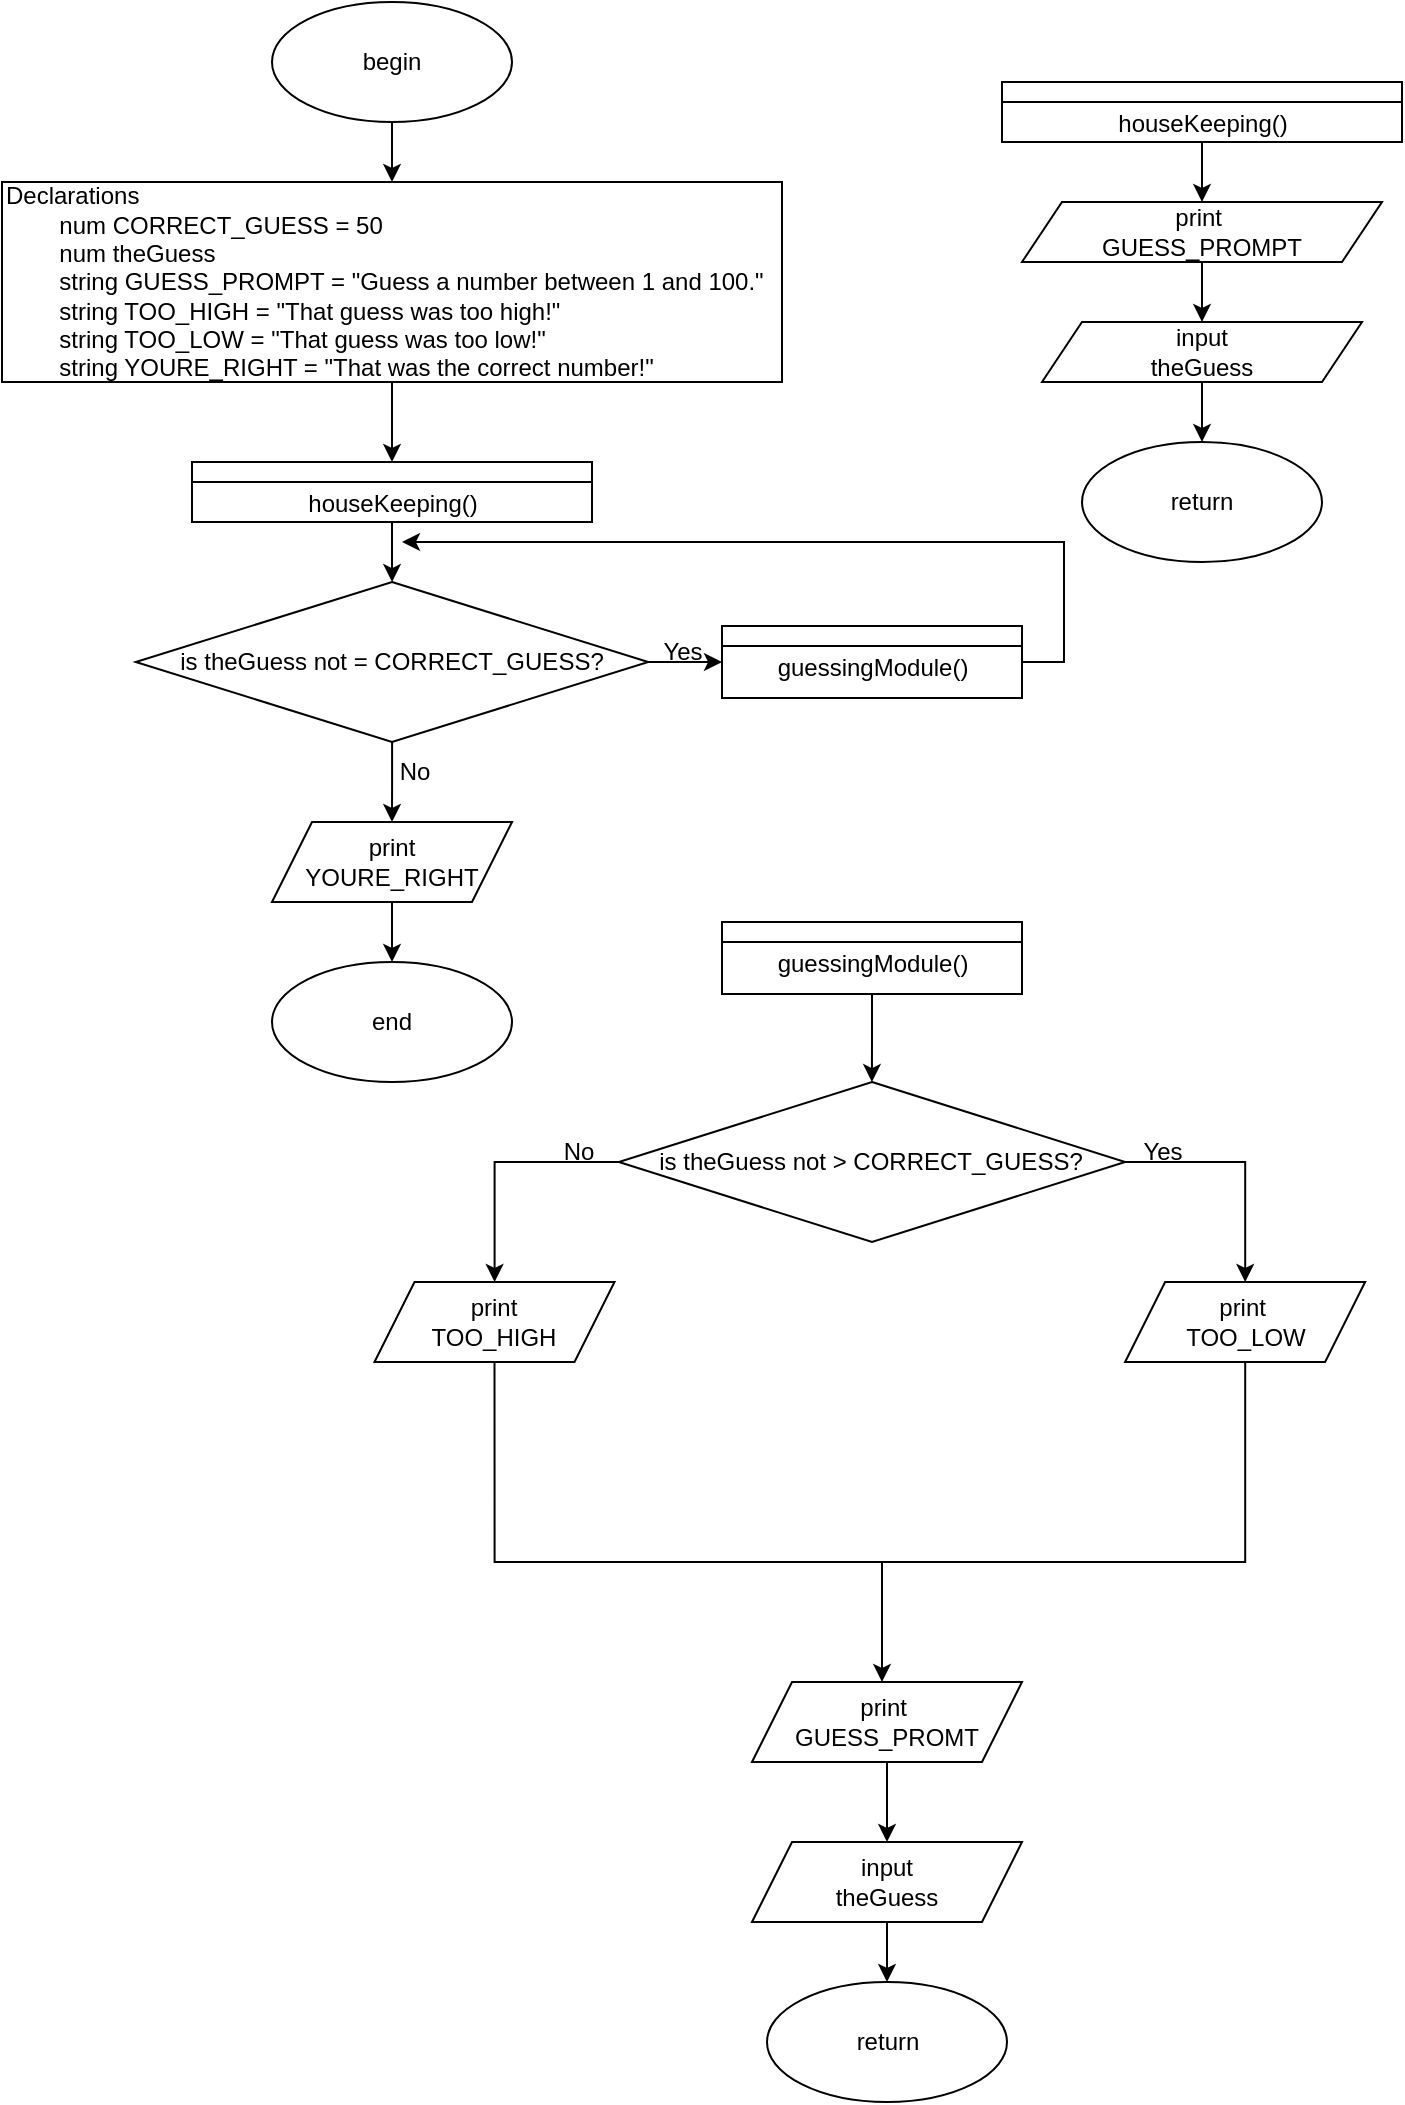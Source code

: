 <mxfile version="26.2.2">
  <diagram name="Page-1" id="K8ztFHSU1ajAmN4sSZ_9">
    <mxGraphModel dx="1092" dy="825" grid="1" gridSize="10" guides="1" tooltips="1" connect="1" arrows="1" fold="1" page="1" pageScale="1" pageWidth="850" pageHeight="1100" math="0" shadow="0">
      <root>
        <mxCell id="0" />
        <mxCell id="1" parent="0" />
        <mxCell id="jpTpJqjGXg7uticGvrLC-4" value="" style="edgeStyle=orthogonalEdgeStyle;rounded=0;orthogonalLoop=1;jettySize=auto;html=1;" edge="1" parent="1" source="jpTpJqjGXg7uticGvrLC-1" target="jpTpJqjGXg7uticGvrLC-3">
          <mxGeometry relative="1" as="geometry" />
        </mxCell>
        <mxCell id="jpTpJqjGXg7uticGvrLC-1" value="begin" style="ellipse;whiteSpace=wrap;html=1;" vertex="1" parent="1">
          <mxGeometry x="145" width="120" height="60" as="geometry" />
        </mxCell>
        <mxCell id="jpTpJqjGXg7uticGvrLC-7" value="" style="edgeStyle=orthogonalEdgeStyle;rounded=0;orthogonalLoop=1;jettySize=auto;html=1;entryX=0.5;entryY=0;entryDx=0;entryDy=0;" edge="1" parent="1" source="jpTpJqjGXg7uticGvrLC-3" target="jpTpJqjGXg7uticGvrLC-5">
          <mxGeometry relative="1" as="geometry" />
        </mxCell>
        <mxCell id="jpTpJqjGXg7uticGvrLC-3" value="Declarations&lt;div&gt;&lt;span style=&quot;white-space: pre;&quot;&gt;&#x9;&lt;/span&gt;num CORRECT_GUESS = 50&lt;br&gt;&lt;/div&gt;&lt;div&gt;&lt;span style=&quot;white-space: pre;&quot;&gt;&#x9;&lt;/span&gt;num theGuess&lt;br&gt;&lt;/div&gt;&lt;div&gt;&lt;span style=&quot;white-space: pre;&quot;&gt;&#x9;&lt;/span&gt;string GUESS_PROMPT = &quot;Guess a number between 1 and 100.&quot;&lt;br&gt;&lt;/div&gt;&lt;div&gt;&lt;span style=&quot;white-space: pre;&quot;&gt;&#x9;&lt;/span&gt;string TOO_HIGH = &quot;That guess was too high!&quot;&lt;br&gt;&lt;/div&gt;&lt;div&gt;&lt;span style=&quot;white-space: pre;&quot;&gt;&#x9;&lt;/span&gt;string TOO_LOW = &quot;That guess was too low!&quot;&lt;br&gt;&lt;/div&gt;&lt;div&gt;&lt;span style=&quot;white-space: pre;&quot;&gt;&#x9;&lt;/span&gt;string YOURE_RIGHT = &quot;That was the correct number!&quot;&lt;br&gt;&lt;/div&gt;" style="rounded=0;whiteSpace=wrap;html=1;align=left;" vertex="1" parent="1">
          <mxGeometry x="10" y="90" width="390" height="100" as="geometry" />
        </mxCell>
        <mxCell id="jpTpJqjGXg7uticGvrLC-18" value="" style="edgeStyle=orthogonalEdgeStyle;rounded=0;orthogonalLoop=1;jettySize=auto;html=1;" edge="1" parent="1" source="jpTpJqjGXg7uticGvrLC-5" target="jpTpJqjGXg7uticGvrLC-16">
          <mxGeometry relative="1" as="geometry" />
        </mxCell>
        <mxCell id="jpTpJqjGXg7uticGvrLC-5" value="" style="swimlane;whiteSpace=wrap;html=1;startSize=10;movable=1;resizable=1;rotatable=1;deletable=1;editable=1;locked=0;connectable=1;" vertex="1" parent="1">
          <mxGeometry x="105" y="230" width="200" height="30" as="geometry">
            <mxRectangle x="105" y="230" width="50" height="40" as="alternateBounds" />
          </mxGeometry>
        </mxCell>
        <mxCell id="jpTpJqjGXg7uticGvrLC-6" value="houseKeeping()" style="text;html=1;align=center;verticalAlign=middle;resizable=1;points=[];autosize=1;strokeColor=none;fillColor=none;movable=1;rotatable=1;deletable=1;editable=1;locked=0;connectable=1;" vertex="1" parent="jpTpJqjGXg7uticGvrLC-5">
          <mxGeometry x="45" y="6" width="110" height="30" as="geometry" />
        </mxCell>
        <mxCell id="jpTpJqjGXg7uticGvrLC-11" value="" style="edgeStyle=orthogonalEdgeStyle;rounded=0;orthogonalLoop=1;jettySize=auto;html=1;" edge="1" parent="1" source="jpTpJqjGXg7uticGvrLC-8" target="jpTpJqjGXg7uticGvrLC-10">
          <mxGeometry relative="1" as="geometry" />
        </mxCell>
        <mxCell id="jpTpJqjGXg7uticGvrLC-8" value="" style="swimlane;whiteSpace=wrap;html=1;startSize=10;movable=1;resizable=1;rotatable=1;deletable=1;editable=1;locked=0;connectable=1;" vertex="1" parent="1">
          <mxGeometry x="510" y="40" width="200" height="30" as="geometry">
            <mxRectangle x="105" y="230" width="50" height="40" as="alternateBounds" />
          </mxGeometry>
        </mxCell>
        <mxCell id="jpTpJqjGXg7uticGvrLC-9" value="houseKeeping()" style="text;html=1;align=center;verticalAlign=middle;resizable=1;points=[];autosize=1;strokeColor=none;fillColor=none;movable=1;rotatable=1;deletable=1;editable=1;locked=0;connectable=1;" vertex="1" parent="jpTpJqjGXg7uticGvrLC-8">
          <mxGeometry x="45" y="6" width="110" height="30" as="geometry" />
        </mxCell>
        <mxCell id="jpTpJqjGXg7uticGvrLC-13" value="" style="edgeStyle=orthogonalEdgeStyle;rounded=0;orthogonalLoop=1;jettySize=auto;html=1;" edge="1" parent="1" source="jpTpJqjGXg7uticGvrLC-10" target="jpTpJqjGXg7uticGvrLC-12">
          <mxGeometry relative="1" as="geometry" />
        </mxCell>
        <mxCell id="jpTpJqjGXg7uticGvrLC-10" value="print&amp;nbsp;&lt;div&gt;GUESS_PROMPT&lt;/div&gt;" style="shape=parallelogram;perimeter=parallelogramPerimeter;whiteSpace=wrap;html=1;fixedSize=1;" vertex="1" parent="1">
          <mxGeometry x="520" y="100" width="180" height="30" as="geometry" />
        </mxCell>
        <mxCell id="jpTpJqjGXg7uticGvrLC-15" value="" style="edgeStyle=orthogonalEdgeStyle;rounded=0;orthogonalLoop=1;jettySize=auto;html=1;" edge="1" parent="1" source="jpTpJqjGXg7uticGvrLC-12" target="jpTpJqjGXg7uticGvrLC-14">
          <mxGeometry relative="1" as="geometry" />
        </mxCell>
        <mxCell id="jpTpJqjGXg7uticGvrLC-12" value="input&lt;div&gt;theGuess&lt;/div&gt;" style="shape=parallelogram;perimeter=parallelogramPerimeter;whiteSpace=wrap;html=1;fixedSize=1;" vertex="1" parent="1">
          <mxGeometry x="530" y="160" width="160" height="30" as="geometry" />
        </mxCell>
        <mxCell id="jpTpJqjGXg7uticGvrLC-14" value="return" style="ellipse;whiteSpace=wrap;html=1;" vertex="1" parent="1">
          <mxGeometry x="550" y="220" width="120" height="60" as="geometry" />
        </mxCell>
        <mxCell id="jpTpJqjGXg7uticGvrLC-45" value="" style="edgeStyle=orthogonalEdgeStyle;rounded=0;orthogonalLoop=1;jettySize=auto;html=1;" edge="1" parent="1" source="jpTpJqjGXg7uticGvrLC-16" target="jpTpJqjGXg7uticGvrLC-44">
          <mxGeometry relative="1" as="geometry" />
        </mxCell>
        <mxCell id="jpTpJqjGXg7uticGvrLC-16" value="is theGuess not = CORRECT_GUESS?" style="rhombus;whiteSpace=wrap;html=1;" vertex="1" parent="1">
          <mxGeometry x="76.88" y="290" width="256.25" height="80" as="geometry" />
        </mxCell>
        <mxCell id="jpTpJqjGXg7uticGvrLC-21" value="" style="edgeStyle=orthogonalEdgeStyle;rounded=0;orthogonalLoop=1;jettySize=auto;html=1;endArrow=none;startFill=1;startArrow=classic;" edge="1" parent="1" source="jpTpJqjGXg7uticGvrLC-19" target="jpTpJqjGXg7uticGvrLC-16">
          <mxGeometry relative="1" as="geometry" />
        </mxCell>
        <mxCell id="jpTpJqjGXg7uticGvrLC-23" style="edgeStyle=orthogonalEdgeStyle;rounded=0;orthogonalLoop=1;jettySize=auto;html=1;" edge="1" parent="1" source="jpTpJqjGXg7uticGvrLC-19">
          <mxGeometry relative="1" as="geometry">
            <mxPoint x="210" y="270" as="targetPoint" />
            <Array as="points">
              <mxPoint x="541" y="330" />
            </Array>
          </mxGeometry>
        </mxCell>
        <mxCell id="jpTpJqjGXg7uticGvrLC-19" value="" style="swimlane;whiteSpace=wrap;html=1;startSize=10;movable=1;resizable=1;rotatable=1;deletable=1;editable=1;locked=0;connectable=1;" vertex="1" parent="1">
          <mxGeometry x="370" y="312" width="150" height="36" as="geometry">
            <mxRectangle x="105" y="230" width="50" height="40" as="alternateBounds" />
          </mxGeometry>
        </mxCell>
        <mxCell id="jpTpJqjGXg7uticGvrLC-20" value="guessingModule()" style="text;html=1;align=center;verticalAlign=middle;resizable=1;points=[];autosize=1;strokeColor=none;fillColor=none;movable=1;rotatable=1;deletable=1;editable=1;locked=0;connectable=1;" vertex="1" parent="jpTpJqjGXg7uticGvrLC-19">
          <mxGeometry x="15" y="6" width="120" height="30" as="geometry" />
        </mxCell>
        <mxCell id="jpTpJqjGXg7uticGvrLC-22" value="Yes" style="text;html=1;align=center;verticalAlign=middle;resizable=0;points=[];autosize=1;strokeColor=none;fillColor=none;" vertex="1" parent="1">
          <mxGeometry x="330" y="310" width="40" height="30" as="geometry" />
        </mxCell>
        <mxCell id="jpTpJqjGXg7uticGvrLC-25" value="" style="swimlane;whiteSpace=wrap;html=1;startSize=10;movable=1;resizable=1;rotatable=1;deletable=1;editable=1;locked=0;connectable=1;" vertex="1" parent="1">
          <mxGeometry x="370" y="460" width="150" height="36" as="geometry">
            <mxRectangle x="105" y="230" width="50" height="40" as="alternateBounds" />
          </mxGeometry>
        </mxCell>
        <mxCell id="jpTpJqjGXg7uticGvrLC-26" value="guessingModule()" style="text;html=1;align=center;verticalAlign=middle;resizable=1;points=[];autosize=1;strokeColor=none;fillColor=none;movable=1;rotatable=1;deletable=1;editable=1;locked=0;connectable=1;" vertex="1" parent="jpTpJqjGXg7uticGvrLC-25">
          <mxGeometry x="15" y="6" width="120" height="30" as="geometry" />
        </mxCell>
        <mxCell id="jpTpJqjGXg7uticGvrLC-30" value="" style="edgeStyle=orthogonalEdgeStyle;rounded=0;orthogonalLoop=1;jettySize=auto;html=1;" edge="1" parent="1" source="jpTpJqjGXg7uticGvrLC-27" target="jpTpJqjGXg7uticGvrLC-29">
          <mxGeometry relative="1" as="geometry" />
        </mxCell>
        <mxCell id="jpTpJqjGXg7uticGvrLC-34" value="" style="edgeStyle=orthogonalEdgeStyle;rounded=0;orthogonalLoop=1;jettySize=auto;html=1;" edge="1" parent="1" source="jpTpJqjGXg7uticGvrLC-27" target="jpTpJqjGXg7uticGvrLC-33">
          <mxGeometry relative="1" as="geometry" />
        </mxCell>
        <mxCell id="jpTpJqjGXg7uticGvrLC-27" value="is theGuess not &amp;gt; CORRECT_GUESS?" style="rhombus;whiteSpace=wrap;html=1;" vertex="1" parent="1">
          <mxGeometry x="318.43" y="540" width="253.13" height="80" as="geometry" />
        </mxCell>
        <mxCell id="jpTpJqjGXg7uticGvrLC-28" value="" style="edgeStyle=orthogonalEdgeStyle;rounded=0;orthogonalLoop=1;jettySize=auto;html=1;" edge="1" parent="1" source="jpTpJqjGXg7uticGvrLC-26" target="jpTpJqjGXg7uticGvrLC-27">
          <mxGeometry relative="1" as="geometry" />
        </mxCell>
        <mxCell id="jpTpJqjGXg7uticGvrLC-38" value="" style="edgeStyle=orthogonalEdgeStyle;rounded=0;orthogonalLoop=1;jettySize=auto;html=1;" edge="1" parent="1" source="jpTpJqjGXg7uticGvrLC-29" target="jpTpJqjGXg7uticGvrLC-37">
          <mxGeometry relative="1" as="geometry">
            <Array as="points">
              <mxPoint x="632" y="780" />
              <mxPoint x="450" y="780" />
            </Array>
          </mxGeometry>
        </mxCell>
        <mxCell id="jpTpJqjGXg7uticGvrLC-29" value="print&amp;nbsp;&lt;div&gt;TOO_LOW&lt;/div&gt;" style="shape=parallelogram;perimeter=parallelogramPerimeter;whiteSpace=wrap;html=1;fixedSize=1;" vertex="1" parent="1">
          <mxGeometry x="571.56" y="640" width="120" height="40" as="geometry" />
        </mxCell>
        <mxCell id="jpTpJqjGXg7uticGvrLC-31" value="Yes" style="text;html=1;align=center;verticalAlign=middle;resizable=0;points=[];autosize=1;strokeColor=none;fillColor=none;" vertex="1" parent="1">
          <mxGeometry x="570" y="560" width="40" height="30" as="geometry" />
        </mxCell>
        <mxCell id="jpTpJqjGXg7uticGvrLC-39" style="edgeStyle=orthogonalEdgeStyle;rounded=0;orthogonalLoop=1;jettySize=auto;html=1;endArrow=none;startFill=0;entryX=0.5;entryY=1;entryDx=0;entryDy=0;" edge="1" parent="1" target="jpTpJqjGXg7uticGvrLC-33">
          <mxGeometry relative="1" as="geometry">
            <mxPoint x="270" y="780" as="targetPoint" />
            <mxPoint x="450" y="780" as="sourcePoint" />
            <Array as="points">
              <mxPoint x="270" y="780" />
              <mxPoint x="256" y="780" />
            </Array>
          </mxGeometry>
        </mxCell>
        <mxCell id="jpTpJqjGXg7uticGvrLC-33" value="print&lt;div&gt;TOO_HIGH&lt;/div&gt;" style="shape=parallelogram;perimeter=parallelogramPerimeter;whiteSpace=wrap;html=1;fixedSize=1;" vertex="1" parent="1">
          <mxGeometry x="196.25" y="640" width="120" height="40" as="geometry" />
        </mxCell>
        <mxCell id="jpTpJqjGXg7uticGvrLC-35" value="No" style="text;html=1;align=center;verticalAlign=middle;resizable=0;points=[];autosize=1;strokeColor=none;fillColor=none;" vertex="1" parent="1">
          <mxGeometry x="278.43" y="560" width="40" height="30" as="geometry" />
        </mxCell>
        <mxCell id="jpTpJqjGXg7uticGvrLC-41" value="" style="edgeStyle=orthogonalEdgeStyle;rounded=0;orthogonalLoop=1;jettySize=auto;html=1;" edge="1" parent="1" source="jpTpJqjGXg7uticGvrLC-37" target="jpTpJqjGXg7uticGvrLC-40">
          <mxGeometry relative="1" as="geometry" />
        </mxCell>
        <mxCell id="jpTpJqjGXg7uticGvrLC-37" value="print&amp;nbsp;&lt;div&gt;GUESS_PROMT&lt;/div&gt;" style="shape=parallelogram;perimeter=parallelogramPerimeter;whiteSpace=wrap;html=1;fixedSize=1;" vertex="1" parent="1">
          <mxGeometry x="385" y="840" width="135" height="40" as="geometry" />
        </mxCell>
        <mxCell id="jpTpJqjGXg7uticGvrLC-43" value="" style="edgeStyle=orthogonalEdgeStyle;rounded=0;orthogonalLoop=1;jettySize=auto;html=1;" edge="1" parent="1" source="jpTpJqjGXg7uticGvrLC-40" target="jpTpJqjGXg7uticGvrLC-42">
          <mxGeometry relative="1" as="geometry" />
        </mxCell>
        <mxCell id="jpTpJqjGXg7uticGvrLC-40" value="input&lt;div&gt;theGuess&lt;/div&gt;" style="shape=parallelogram;perimeter=parallelogramPerimeter;whiteSpace=wrap;html=1;fixedSize=1;" vertex="1" parent="1">
          <mxGeometry x="385" y="920" width="135" height="40" as="geometry" />
        </mxCell>
        <mxCell id="jpTpJqjGXg7uticGvrLC-42" value="return" style="ellipse;whiteSpace=wrap;html=1;" vertex="1" parent="1">
          <mxGeometry x="392.5" y="990" width="120" height="60" as="geometry" />
        </mxCell>
        <mxCell id="jpTpJqjGXg7uticGvrLC-48" value="" style="edgeStyle=orthogonalEdgeStyle;rounded=0;orthogonalLoop=1;jettySize=auto;html=1;" edge="1" parent="1" source="jpTpJqjGXg7uticGvrLC-44" target="jpTpJqjGXg7uticGvrLC-47">
          <mxGeometry relative="1" as="geometry" />
        </mxCell>
        <mxCell id="jpTpJqjGXg7uticGvrLC-44" value="print&lt;div&gt;YOURE_RIGHT&lt;/div&gt;" style="shape=parallelogram;perimeter=parallelogramPerimeter;whiteSpace=wrap;html=1;fixedSize=1;" vertex="1" parent="1">
          <mxGeometry x="145" y="410" width="120" height="40" as="geometry" />
        </mxCell>
        <mxCell id="jpTpJqjGXg7uticGvrLC-46" value="No" style="text;html=1;align=center;verticalAlign=middle;resizable=0;points=[];autosize=1;strokeColor=none;fillColor=none;" vertex="1" parent="1">
          <mxGeometry x="196.25" y="370" width="40" height="30" as="geometry" />
        </mxCell>
        <mxCell id="jpTpJqjGXg7uticGvrLC-47" value="end" style="ellipse;whiteSpace=wrap;html=1;" vertex="1" parent="1">
          <mxGeometry x="145.01" y="480" width="120" height="60" as="geometry" />
        </mxCell>
      </root>
    </mxGraphModel>
  </diagram>
</mxfile>

